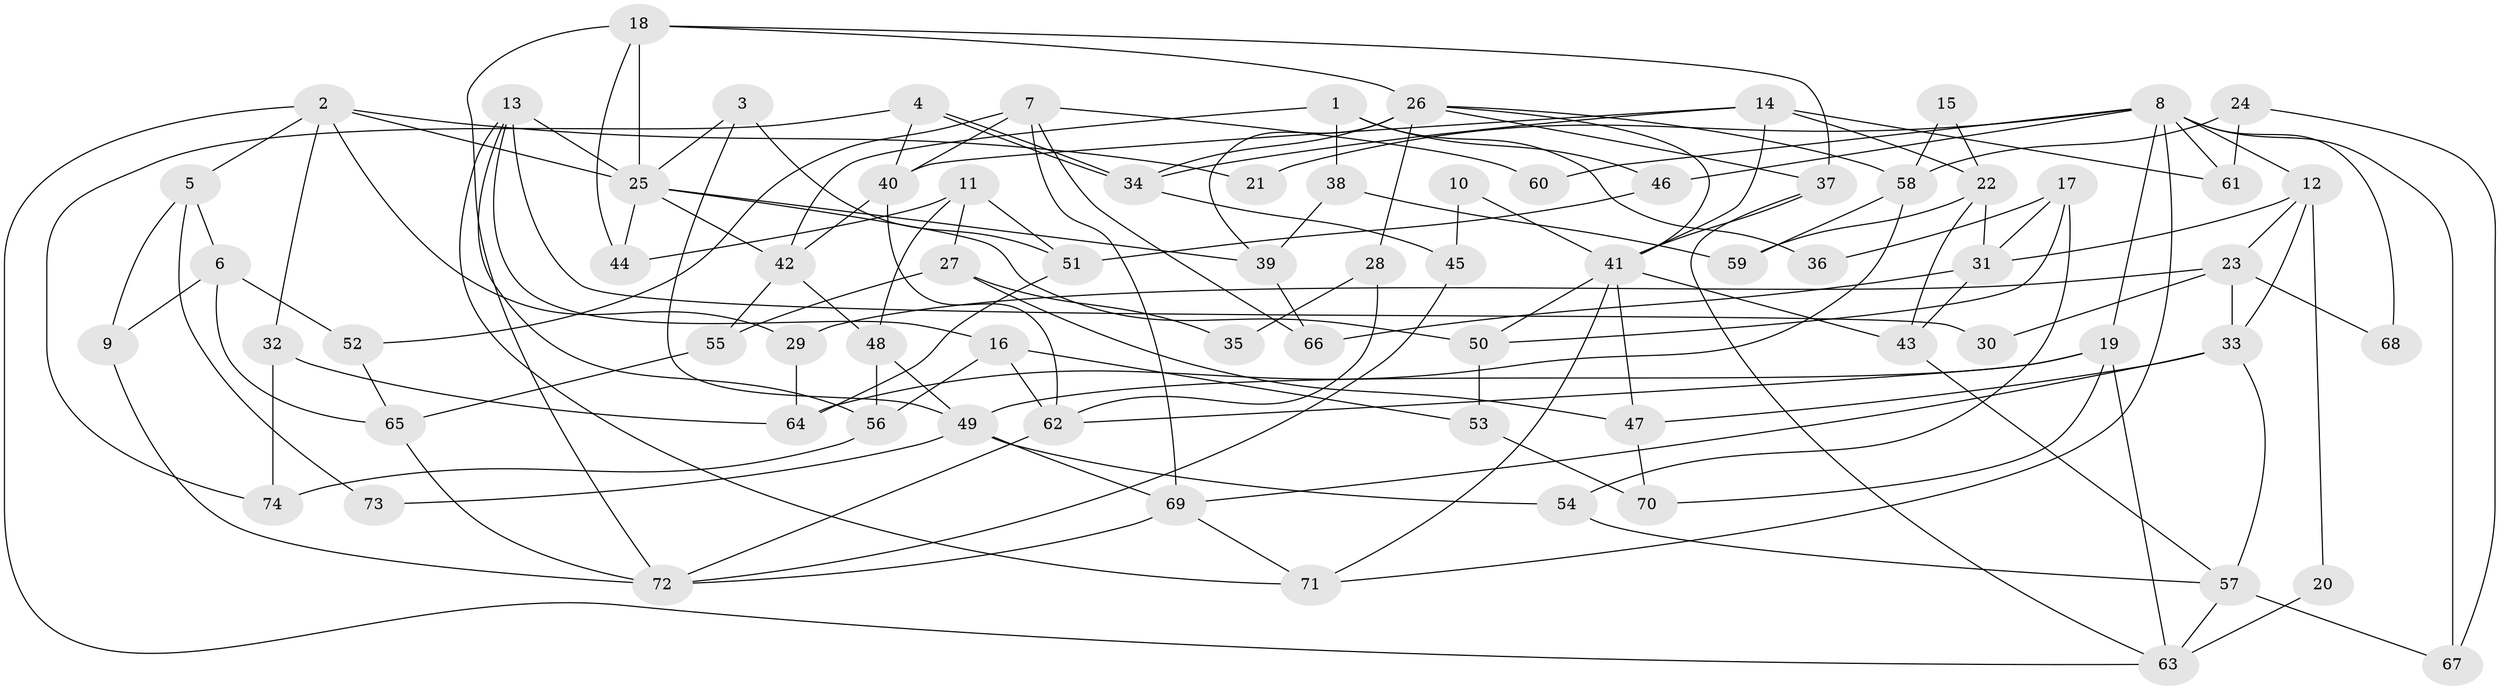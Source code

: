 // Generated by graph-tools (version 1.1) at 2025/11/02/27/25 16:11:19]
// undirected, 74 vertices, 148 edges
graph export_dot {
graph [start="1"]
  node [color=gray90,style=filled];
  1;
  2;
  3;
  4;
  5;
  6;
  7;
  8;
  9;
  10;
  11;
  12;
  13;
  14;
  15;
  16;
  17;
  18;
  19;
  20;
  21;
  22;
  23;
  24;
  25;
  26;
  27;
  28;
  29;
  30;
  31;
  32;
  33;
  34;
  35;
  36;
  37;
  38;
  39;
  40;
  41;
  42;
  43;
  44;
  45;
  46;
  47;
  48;
  49;
  50;
  51;
  52;
  53;
  54;
  55;
  56;
  57;
  58;
  59;
  60;
  61;
  62;
  63;
  64;
  65;
  66;
  67;
  68;
  69;
  70;
  71;
  72;
  73;
  74;
  1 -- 42;
  1 -- 46;
  1 -- 36;
  1 -- 38;
  2 -- 25;
  2 -- 63;
  2 -- 5;
  2 -- 21;
  2 -- 29;
  2 -- 32;
  3 -- 25;
  3 -- 49;
  3 -- 51;
  4 -- 34;
  4 -- 34;
  4 -- 40;
  4 -- 74;
  5 -- 6;
  5 -- 9;
  5 -- 73;
  6 -- 65;
  6 -- 9;
  6 -- 52;
  7 -- 66;
  7 -- 69;
  7 -- 40;
  7 -- 52;
  7 -- 60;
  8 -- 71;
  8 -- 19;
  8 -- 12;
  8 -- 21;
  8 -- 46;
  8 -- 60;
  8 -- 61;
  8 -- 67;
  8 -- 68;
  9 -- 72;
  10 -- 41;
  10 -- 45;
  11 -- 48;
  11 -- 44;
  11 -- 27;
  11 -- 51;
  12 -- 33;
  12 -- 20;
  12 -- 23;
  12 -- 31;
  13 -- 56;
  13 -- 71;
  13 -- 16;
  13 -- 25;
  13 -- 30;
  14 -- 40;
  14 -- 22;
  14 -- 34;
  14 -- 41;
  14 -- 61;
  15 -- 22;
  15 -- 58;
  16 -- 56;
  16 -- 53;
  16 -- 62;
  17 -- 31;
  17 -- 50;
  17 -- 36;
  17 -- 54;
  18 -- 26;
  18 -- 25;
  18 -- 37;
  18 -- 44;
  18 -- 72;
  19 -- 62;
  19 -- 70;
  19 -- 49;
  19 -- 63;
  20 -- 63;
  22 -- 43;
  22 -- 31;
  22 -- 59;
  23 -- 29;
  23 -- 30;
  23 -- 33;
  23 -- 68;
  24 -- 67;
  24 -- 61;
  24 -- 58;
  25 -- 39;
  25 -- 42;
  25 -- 44;
  25 -- 50;
  26 -- 37;
  26 -- 34;
  26 -- 28;
  26 -- 39;
  26 -- 41;
  26 -- 58;
  27 -- 47;
  27 -- 35;
  27 -- 55;
  28 -- 62;
  28 -- 35;
  29 -- 64;
  31 -- 43;
  31 -- 66;
  32 -- 64;
  32 -- 74;
  33 -- 57;
  33 -- 47;
  33 -- 69;
  34 -- 45;
  37 -- 41;
  37 -- 63;
  38 -- 59;
  38 -- 39;
  39 -- 66;
  40 -- 42;
  40 -- 62;
  41 -- 43;
  41 -- 47;
  41 -- 50;
  41 -- 71;
  42 -- 55;
  42 -- 48;
  43 -- 57;
  45 -- 72;
  46 -- 51;
  47 -- 70;
  48 -- 49;
  48 -- 56;
  49 -- 69;
  49 -- 54;
  49 -- 73;
  50 -- 53;
  51 -- 64;
  52 -- 65;
  53 -- 70;
  54 -- 57;
  55 -- 65;
  56 -- 74;
  57 -- 63;
  57 -- 67;
  58 -- 59;
  58 -- 64;
  62 -- 72;
  65 -- 72;
  69 -- 72;
  69 -- 71;
}
